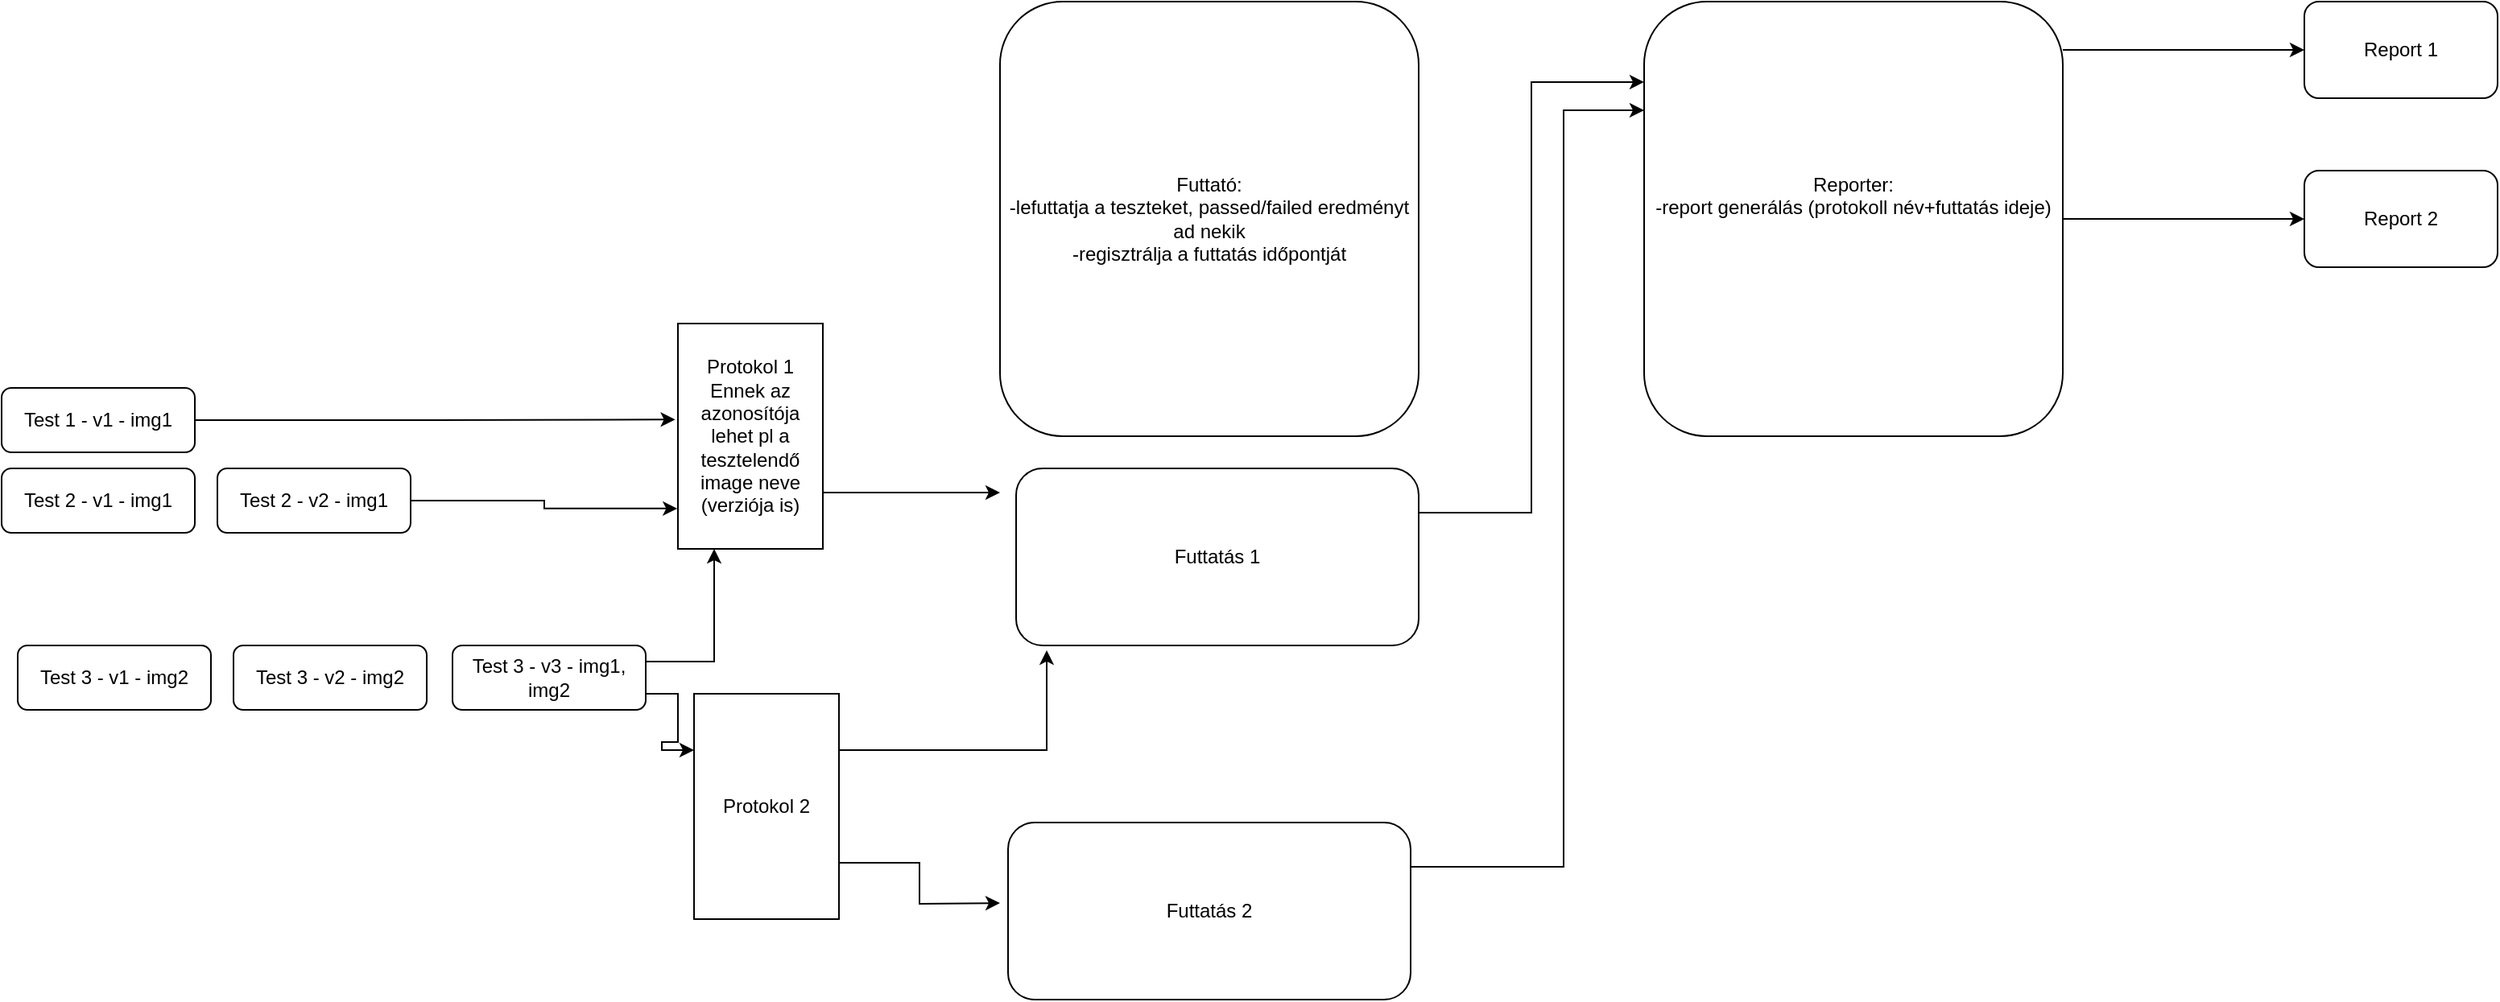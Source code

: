 <mxfile version="24.5.3" type="device">
  <diagram id="C5RBs43oDa-KdzZeNtuy" name="Page-1">
    <mxGraphModel dx="1861" dy="1726" grid="1" gridSize="10" guides="1" tooltips="1" connect="1" arrows="1" fold="1" page="1" pageScale="1" pageWidth="827" pageHeight="1169" math="0" shadow="0">
      <root>
        <mxCell id="WIyWlLk6GJQsqaUBKTNV-0" />
        <mxCell id="WIyWlLk6GJQsqaUBKTNV-1" parent="WIyWlLk6GJQsqaUBKTNV-0" />
        <mxCell id="WIyWlLk6GJQsqaUBKTNV-3" value="Test 1 - v1 - img1" style="rounded=1;whiteSpace=wrap;html=1;fontSize=12;glass=0;strokeWidth=1;shadow=0;" parent="WIyWlLk6GJQsqaUBKTNV-1" vertex="1">
          <mxGeometry x="-40" y="30" width="120" height="40" as="geometry" />
        </mxCell>
        <mxCell id="IYe1x_l81o_t5eEBqxim-0" value="Test 2&amp;nbsp;- v1 - img1" style="rounded=1;whiteSpace=wrap;html=1;fontSize=12;glass=0;strokeWidth=1;shadow=0;" vertex="1" parent="WIyWlLk6GJQsqaUBKTNV-1">
          <mxGeometry x="-40" y="80" width="120" height="40" as="geometry" />
        </mxCell>
        <mxCell id="IYe1x_l81o_t5eEBqxim-1" value="Test 3&amp;nbsp;- v1 - img2" style="rounded=1;whiteSpace=wrap;html=1;fontSize=12;glass=0;strokeWidth=1;shadow=0;" vertex="1" parent="WIyWlLk6GJQsqaUBKTNV-1">
          <mxGeometry x="-30" y="190" width="120" height="40" as="geometry" />
        </mxCell>
        <mxCell id="IYe1x_l81o_t5eEBqxim-2" value="Test 2&amp;nbsp;- v2 - img1" style="rounded=1;whiteSpace=wrap;html=1;fontSize=12;glass=0;strokeWidth=1;shadow=0;" vertex="1" parent="WIyWlLk6GJQsqaUBKTNV-1">
          <mxGeometry x="94" y="80" width="120" height="40" as="geometry" />
        </mxCell>
        <mxCell id="IYe1x_l81o_t5eEBqxim-3" value="Test 3&amp;nbsp;- v2 - img2" style="rounded=1;whiteSpace=wrap;html=1;fontSize=12;glass=0;strokeWidth=1;shadow=0;" vertex="1" parent="WIyWlLk6GJQsqaUBKTNV-1">
          <mxGeometry x="104" y="190" width="120" height="40" as="geometry" />
        </mxCell>
        <mxCell id="IYe1x_l81o_t5eEBqxim-22" style="edgeStyle=orthogonalEdgeStyle;rounded=0;orthogonalLoop=1;jettySize=auto;html=1;exitX=1;exitY=0.75;exitDx=0;exitDy=0;entryX=0;entryY=0.25;entryDx=0;entryDy=0;" edge="1" parent="WIyWlLk6GJQsqaUBKTNV-1" source="IYe1x_l81o_t5eEBqxim-4" target="IYe1x_l81o_t5eEBqxim-21">
          <mxGeometry relative="1" as="geometry" />
        </mxCell>
        <mxCell id="IYe1x_l81o_t5eEBqxim-4" value="Test 3&amp;nbsp;- v3 - img1, img2" style="rounded=1;whiteSpace=wrap;html=1;fontSize=12;glass=0;strokeWidth=1;shadow=0;" vertex="1" parent="WIyWlLk6GJQsqaUBKTNV-1">
          <mxGeometry x="240" y="190" width="120" height="40" as="geometry" />
        </mxCell>
        <mxCell id="IYe1x_l81o_t5eEBqxim-6" value="Futtató&lt;span style=&quot;background-color: initial;&quot;&gt;:&lt;/span&gt;&lt;div&gt;&lt;div&gt;&lt;span style=&quot;background-color: initial;&quot;&gt;-lefuttatja a teszteket, passed/failed eredményt ad nekik&lt;/span&gt;&lt;br&gt;&lt;/div&gt;&lt;div&gt;-regisztrálja a futtatás időpontját&lt;/div&gt;&lt;/div&gt;" style="rounded=1;whiteSpace=wrap;html=1;" vertex="1" parent="WIyWlLk6GJQsqaUBKTNV-1">
          <mxGeometry x="580" y="-210" width="260" height="270" as="geometry" />
        </mxCell>
        <mxCell id="IYe1x_l81o_t5eEBqxim-7" value="Futtatás 1" style="rounded=1;whiteSpace=wrap;html=1;" vertex="1" parent="WIyWlLk6GJQsqaUBKTNV-1">
          <mxGeometry x="590" y="80" width="250" height="110" as="geometry" />
        </mxCell>
        <mxCell id="IYe1x_l81o_t5eEBqxim-31" style="edgeStyle=orthogonalEdgeStyle;rounded=0;orthogonalLoop=1;jettySize=auto;html=1;exitX=1;exitY=0.25;exitDx=0;exitDy=0;entryX=0;entryY=0.25;entryDx=0;entryDy=0;" edge="1" parent="WIyWlLk6GJQsqaUBKTNV-1" source="IYe1x_l81o_t5eEBqxim-8" target="IYe1x_l81o_t5eEBqxim-15">
          <mxGeometry relative="1" as="geometry">
            <Array as="points">
              <mxPoint x="930" y="328" />
              <mxPoint x="930" y="-142" />
            </Array>
          </mxGeometry>
        </mxCell>
        <mxCell id="IYe1x_l81o_t5eEBqxim-8" value="Futtatás 2" style="rounded=1;whiteSpace=wrap;html=1;" vertex="1" parent="WIyWlLk6GJQsqaUBKTNV-1">
          <mxGeometry x="585" y="300" width="250" height="110" as="geometry" />
        </mxCell>
        <mxCell id="IYe1x_l81o_t5eEBqxim-27" value="" style="edgeStyle=orthogonalEdgeStyle;rounded=0;orthogonalLoop=1;jettySize=auto;html=1;" edge="1" parent="WIyWlLk6GJQsqaUBKTNV-1" source="IYe1x_l81o_t5eEBqxim-15" target="IYe1x_l81o_t5eEBqxim-26">
          <mxGeometry relative="1" as="geometry">
            <Array as="points">
              <mxPoint x="1280" y="-180" />
              <mxPoint x="1280" y="-180" />
            </Array>
          </mxGeometry>
        </mxCell>
        <mxCell id="IYe1x_l81o_t5eEBqxim-29" value="" style="edgeStyle=orthogonalEdgeStyle;rounded=0;orthogonalLoop=1;jettySize=auto;html=1;" edge="1" parent="WIyWlLk6GJQsqaUBKTNV-1" source="IYe1x_l81o_t5eEBqxim-15" target="IYe1x_l81o_t5eEBqxim-28">
          <mxGeometry relative="1" as="geometry" />
        </mxCell>
        <mxCell id="IYe1x_l81o_t5eEBqxim-15" value="Reporter:&lt;br&gt;&lt;div&gt;-report generálás (protokoll név+futtatás ideje)&lt;/div&gt;&lt;div&gt;&lt;br&gt;&lt;/div&gt;&lt;div&gt;&lt;br&gt;&lt;/div&gt;" style="rounded=1;whiteSpace=wrap;html=1;" vertex="1" parent="WIyWlLk6GJQsqaUBKTNV-1">
          <mxGeometry x="980" y="-210" width="260" height="270" as="geometry" />
        </mxCell>
        <mxCell id="IYe1x_l81o_t5eEBqxim-25" style="edgeStyle=orthogonalEdgeStyle;rounded=0;orthogonalLoop=1;jettySize=auto;html=1;exitX=1;exitY=0.75;exitDx=0;exitDy=0;" edge="1" parent="WIyWlLk6GJQsqaUBKTNV-1" source="IYe1x_l81o_t5eEBqxim-17">
          <mxGeometry relative="1" as="geometry">
            <mxPoint x="580" y="95" as="targetPoint" />
          </mxGeometry>
        </mxCell>
        <mxCell id="IYe1x_l81o_t5eEBqxim-17" value="Protokol 1&lt;div&gt;Ennek az azonosítója lehet pl a tesztelendő image neve (verziója is)&lt;/div&gt;" style="rounded=0;whiteSpace=wrap;html=1;" vertex="1" parent="WIyWlLk6GJQsqaUBKTNV-1">
          <mxGeometry x="380" y="-10" width="90" height="140" as="geometry" />
        </mxCell>
        <mxCell id="IYe1x_l81o_t5eEBqxim-18" style="edgeStyle=orthogonalEdgeStyle;rounded=0;orthogonalLoop=1;jettySize=auto;html=1;exitX=1;exitY=0.5;exitDx=0;exitDy=0;entryX=-0.004;entryY=0.821;entryDx=0;entryDy=0;entryPerimeter=0;" edge="1" parent="WIyWlLk6GJQsqaUBKTNV-1" source="IYe1x_l81o_t5eEBqxim-2" target="IYe1x_l81o_t5eEBqxim-17">
          <mxGeometry relative="1" as="geometry" />
        </mxCell>
        <mxCell id="IYe1x_l81o_t5eEBqxim-19" style="edgeStyle=orthogonalEdgeStyle;rounded=0;orthogonalLoop=1;jettySize=auto;html=1;exitX=1;exitY=0.5;exitDx=0;exitDy=0;entryX=-0.019;entryY=0.426;entryDx=0;entryDy=0;entryPerimeter=0;" edge="1" parent="WIyWlLk6GJQsqaUBKTNV-1" source="WIyWlLk6GJQsqaUBKTNV-3" target="IYe1x_l81o_t5eEBqxim-17">
          <mxGeometry relative="1" as="geometry" />
        </mxCell>
        <mxCell id="IYe1x_l81o_t5eEBqxim-20" style="edgeStyle=orthogonalEdgeStyle;rounded=0;orthogonalLoop=1;jettySize=auto;html=1;exitX=1;exitY=0.25;exitDx=0;exitDy=0;entryX=0.25;entryY=1;entryDx=0;entryDy=0;" edge="1" parent="WIyWlLk6GJQsqaUBKTNV-1" source="IYe1x_l81o_t5eEBqxim-4" target="IYe1x_l81o_t5eEBqxim-17">
          <mxGeometry relative="1" as="geometry" />
        </mxCell>
        <mxCell id="IYe1x_l81o_t5eEBqxim-23" style="edgeStyle=orthogonalEdgeStyle;rounded=0;orthogonalLoop=1;jettySize=auto;html=1;exitX=1;exitY=0.75;exitDx=0;exitDy=0;" edge="1" parent="WIyWlLk6GJQsqaUBKTNV-1" source="IYe1x_l81o_t5eEBqxim-21">
          <mxGeometry relative="1" as="geometry">
            <mxPoint x="580" y="350" as="targetPoint" />
          </mxGeometry>
        </mxCell>
        <mxCell id="IYe1x_l81o_t5eEBqxim-21" value="Protokol 2" style="rounded=0;whiteSpace=wrap;html=1;" vertex="1" parent="WIyWlLk6GJQsqaUBKTNV-1">
          <mxGeometry x="390" y="220" width="90" height="140" as="geometry" />
        </mxCell>
        <mxCell id="IYe1x_l81o_t5eEBqxim-24" style="edgeStyle=orthogonalEdgeStyle;rounded=0;orthogonalLoop=1;jettySize=auto;html=1;exitX=1;exitY=0.25;exitDx=0;exitDy=0;entryX=0.076;entryY=1.027;entryDx=0;entryDy=0;entryPerimeter=0;" edge="1" parent="WIyWlLk6GJQsqaUBKTNV-1" source="IYe1x_l81o_t5eEBqxim-21" target="IYe1x_l81o_t5eEBqxim-7">
          <mxGeometry relative="1" as="geometry" />
        </mxCell>
        <mxCell id="IYe1x_l81o_t5eEBqxim-26" value="Report 1" style="whiteSpace=wrap;html=1;rounded=1;" vertex="1" parent="WIyWlLk6GJQsqaUBKTNV-1">
          <mxGeometry x="1390" y="-210" width="120" height="60" as="geometry" />
        </mxCell>
        <mxCell id="IYe1x_l81o_t5eEBqxim-28" value="Report 2" style="whiteSpace=wrap;html=1;rounded=1;" vertex="1" parent="WIyWlLk6GJQsqaUBKTNV-1">
          <mxGeometry x="1390" y="-105" width="120" height="60" as="geometry" />
        </mxCell>
        <mxCell id="IYe1x_l81o_t5eEBqxim-30" style="edgeStyle=orthogonalEdgeStyle;rounded=0;orthogonalLoop=1;jettySize=auto;html=1;exitX=1;exitY=0.25;exitDx=0;exitDy=0;entryX=0;entryY=0.185;entryDx=0;entryDy=0;entryPerimeter=0;" edge="1" parent="WIyWlLk6GJQsqaUBKTNV-1" source="IYe1x_l81o_t5eEBqxim-7" target="IYe1x_l81o_t5eEBqxim-15">
          <mxGeometry relative="1" as="geometry" />
        </mxCell>
      </root>
    </mxGraphModel>
  </diagram>
</mxfile>

